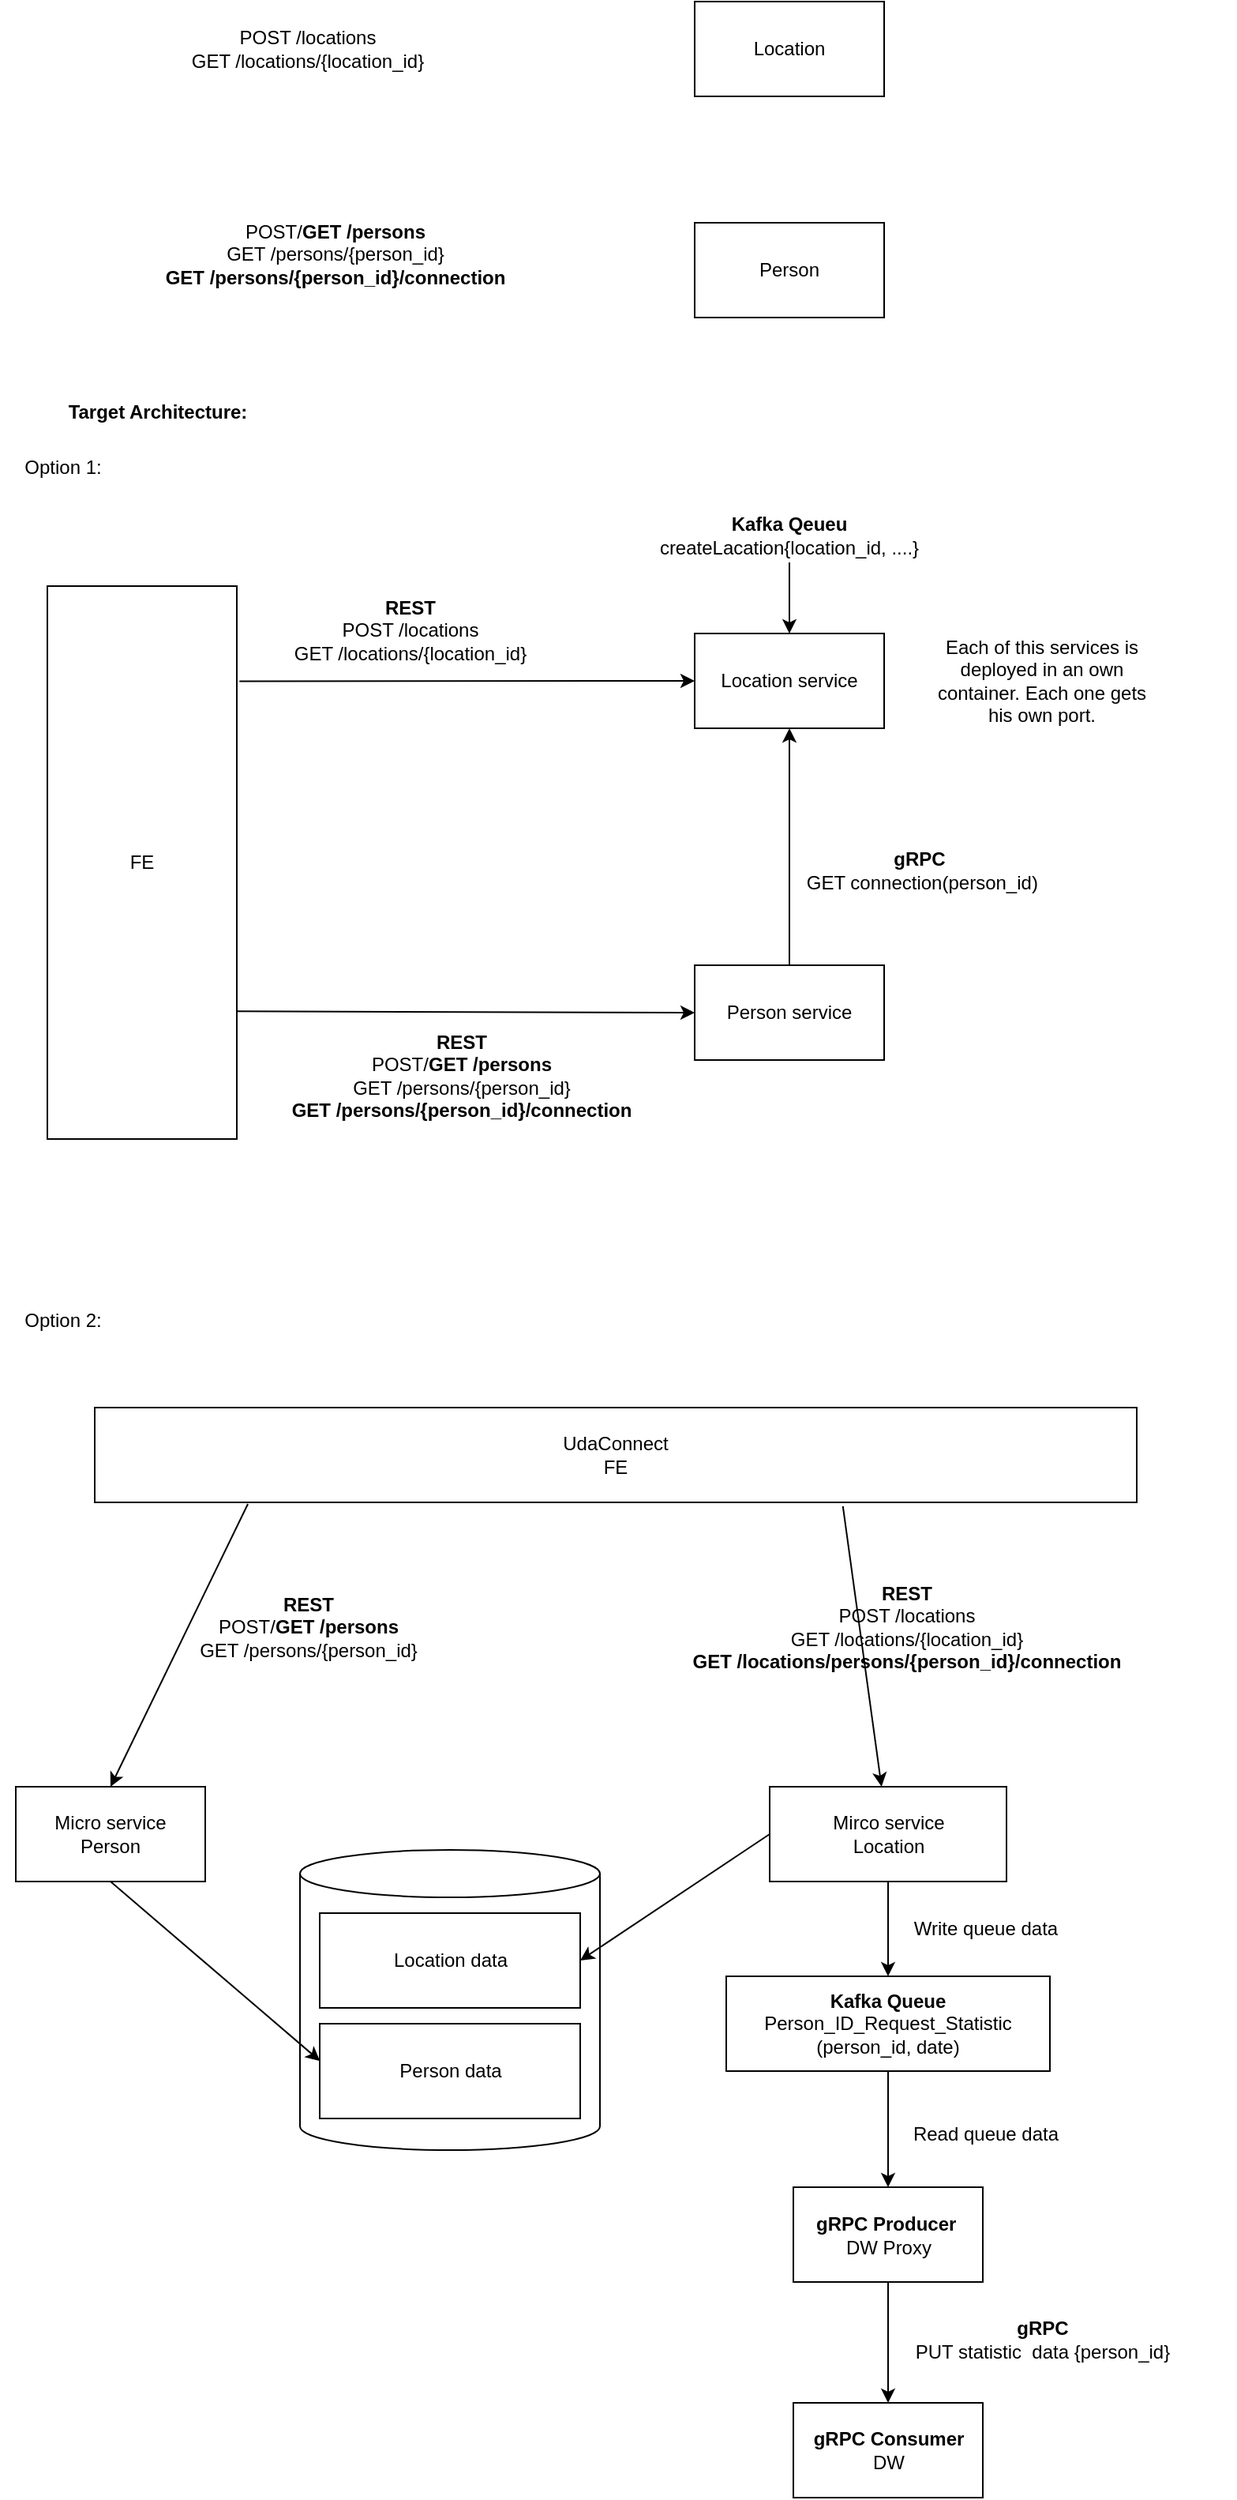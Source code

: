 <mxfile version="26.0.16">
  <diagram name="Seite-1" id="_zT3OAEahzkbqdZ5a259">
    <mxGraphModel dx="989" dy="659" grid="1" gridSize="10" guides="1" tooltips="1" connect="1" arrows="1" fold="1" page="1" pageScale="1" pageWidth="827" pageHeight="1169" math="0" shadow="0">
      <root>
        <mxCell id="0" />
        <mxCell id="1" parent="0" />
        <mxCell id="nHJjI6LfFv6qpHkcayVa-1" value="Location" style="rounded=0;whiteSpace=wrap;html=1;" parent="1" vertex="1">
          <mxGeometry x="500" y="310" width="120" height="60" as="geometry" />
        </mxCell>
        <mxCell id="nHJjI6LfFv6qpHkcayVa-2" value="POST /locations&lt;div&gt;GET /locations/{location_id}&lt;/div&gt;" style="text;html=1;align=center;verticalAlign=middle;whiteSpace=wrap;rounded=0;" parent="1" vertex="1">
          <mxGeometry x="170" y="322.5" width="170" height="35" as="geometry" />
        </mxCell>
        <mxCell id="nHJjI6LfFv6qpHkcayVa-3" value="Person" style="rounded=0;whiteSpace=wrap;html=1;" parent="1" vertex="1">
          <mxGeometry x="500" y="450" width="120" height="60" as="geometry" />
        </mxCell>
        <mxCell id="nHJjI6LfFv6qpHkcayVa-4" value="POST/&lt;b&gt;GET /persons&lt;/b&gt;&lt;div&gt;GET /persons/{person_id}&lt;/div&gt;&lt;div&gt;&lt;b&gt;GET /persons/{person_id}/connection&lt;/b&gt;&lt;/div&gt;" style="text;html=1;align=center;verticalAlign=middle;whiteSpace=wrap;rounded=0;" parent="1" vertex="1">
          <mxGeometry x="150" y="430" width="245" height="80" as="geometry" />
        </mxCell>
        <mxCell id="nHJjI6LfFv6qpHkcayVa-5" value="&lt;b&gt;Target Architecture:&lt;/b&gt;" style="text;html=1;align=center;verticalAlign=middle;whiteSpace=wrap;rounded=0;" parent="1" vertex="1">
          <mxGeometry x="60" y="555" width="200" height="30" as="geometry" />
        </mxCell>
        <mxCell id="nHJjI6LfFv6qpHkcayVa-6" value="Location service" style="rounded=0;whiteSpace=wrap;html=1;" parent="1" vertex="1">
          <mxGeometry x="500" y="710" width="120" height="60" as="geometry" />
        </mxCell>
        <mxCell id="nHJjI6LfFv6qpHkcayVa-7" value="&lt;div&gt;&lt;b&gt;Kafka Qeueu&lt;/b&gt;&lt;/div&gt;&lt;div&gt;createLacation{location_id, ....}&lt;/div&gt;" style="text;html=1;align=center;verticalAlign=middle;whiteSpace=wrap;rounded=0;" parent="1" vertex="1">
          <mxGeometry x="475" y="630" width="170" height="35" as="geometry" />
        </mxCell>
        <mxCell id="nHJjI6LfFv6qpHkcayVa-8" value="Person service" style="rounded=0;whiteSpace=wrap;html=1;" parent="1" vertex="1">
          <mxGeometry x="500" y="920" width="120" height="60" as="geometry" />
        </mxCell>
        <mxCell id="nHJjI6LfFv6qpHkcayVa-9" value="&lt;div&gt;&lt;b&gt;REST&lt;/b&gt;&lt;/div&gt;POST/&lt;b&gt;GET /persons&lt;/b&gt;&lt;div&gt;GET /persons/{person_id}&lt;/div&gt;&lt;div&gt;&lt;b&gt;GET /persons/{person_id}/connection&lt;/b&gt;&lt;/div&gt;" style="text;html=1;align=center;verticalAlign=middle;whiteSpace=wrap;rounded=0;" parent="1" vertex="1">
          <mxGeometry x="230" y="950" width="245" height="80" as="geometry" />
        </mxCell>
        <mxCell id="nHJjI6LfFv6qpHkcayVa-10" value="&lt;div&gt;&lt;b&gt;gRPC&lt;/b&gt;&lt;/div&gt;&lt;div&gt;&amp;nbsp;GET connection(&lt;span style=&quot;background-color: transparent; color: light-dark(rgb(0, 0, 0), rgb(255, 255, 255));&quot;&gt;person_id&lt;/span&gt;&lt;span style=&quot;background-color: transparent; color: light-dark(rgb(0, 0, 0), rgb(255, 255, 255));&quot;&gt;)&lt;/span&gt;&lt;/div&gt;" style="text;html=1;align=center;verticalAlign=middle;whiteSpace=wrap;rounded=0;" parent="1" vertex="1">
          <mxGeometry x="520" y="820" width="245" height="80" as="geometry" />
        </mxCell>
        <mxCell id="nHJjI6LfFv6qpHkcayVa-11" value="" style="endArrow=classic;html=1;rounded=0;exitX=0.5;exitY=0;exitDx=0;exitDy=0;" parent="1" source="nHJjI6LfFv6qpHkcayVa-8" target="nHJjI6LfFv6qpHkcayVa-6" edge="1">
          <mxGeometry width="50" height="50" relative="1" as="geometry">
            <mxPoint x="430" y="800" as="sourcePoint" />
            <mxPoint x="480" y="750" as="targetPoint" />
          </mxGeometry>
        </mxCell>
        <mxCell id="nHJjI6LfFv6qpHkcayVa-12" value="&lt;div&gt;&lt;b&gt;REST&lt;/b&gt;&lt;/div&gt;POST /locations&lt;div&gt;GET /locations/{location_id}&lt;/div&gt;" style="text;html=1;align=center;verticalAlign=middle;whiteSpace=wrap;rounded=0;" parent="1" vertex="1">
          <mxGeometry x="235" y="690" width="170" height="35" as="geometry" />
        </mxCell>
        <mxCell id="nHJjI6LfFv6qpHkcayVa-13" value="" style="endArrow=classic;html=1;rounded=0;entryX=0.5;entryY=0;entryDx=0;entryDy=0;" parent="1" source="nHJjI6LfFv6qpHkcayVa-7" target="nHJjI6LfFv6qpHkcayVa-6" edge="1">
          <mxGeometry width="50" height="50" relative="1" as="geometry">
            <mxPoint x="430" y="870" as="sourcePoint" />
            <mxPoint x="560" y="700" as="targetPoint" />
          </mxGeometry>
        </mxCell>
        <mxCell id="nHJjI6LfFv6qpHkcayVa-15" value="" style="endArrow=classic;html=1;rounded=0;entryX=0;entryY=0.5;entryDx=0;entryDy=0;exitX=1.014;exitY=0.172;exitDx=0;exitDy=0;exitPerimeter=0;" parent="1" source="nHJjI6LfFv6qpHkcayVa-35" target="nHJjI6LfFv6qpHkcayVa-6" edge="1">
          <mxGeometry width="50" height="50" relative="1" as="geometry">
            <mxPoint x="430" y="870" as="sourcePoint" />
            <mxPoint x="480" y="820" as="targetPoint" />
          </mxGeometry>
        </mxCell>
        <mxCell id="nHJjI6LfFv6qpHkcayVa-16" value="" style="endArrow=classic;html=1;rounded=0;exitX=0.985;exitY=0.769;exitDx=0;exitDy=0;entryX=0;entryY=0.5;entryDx=0;entryDy=0;exitPerimeter=0;" parent="1" source="nHJjI6LfFv6qpHkcayVa-35" target="nHJjI6LfFv6qpHkcayVa-8" edge="1">
          <mxGeometry width="50" height="50" relative="1" as="geometry">
            <mxPoint x="430" y="870" as="sourcePoint" />
            <mxPoint x="480" y="820" as="targetPoint" />
          </mxGeometry>
        </mxCell>
        <mxCell id="nHJjI6LfFv6qpHkcayVa-17" value="Each of this services is deployed in an own container. Each one gets his own port." style="text;html=1;align=center;verticalAlign=middle;whiteSpace=wrap;rounded=0;" parent="1" vertex="1">
          <mxGeometry x="650" y="695" width="140" height="90" as="geometry" />
        </mxCell>
        <mxCell id="nHJjI6LfFv6qpHkcayVa-18" value="Mirco service&lt;div&gt;Location&lt;/div&gt;" style="rounded=0;whiteSpace=wrap;html=1;" parent="1" vertex="1">
          <mxGeometry x="547.5" y="1440" width="150" height="60" as="geometry" />
        </mxCell>
        <mxCell id="nHJjI6LfFv6qpHkcayVa-20" value="Micro service&lt;div&gt;Person&lt;/div&gt;" style="rounded=0;whiteSpace=wrap;html=1;" parent="1" vertex="1">
          <mxGeometry x="70" y="1440" width="120" height="60" as="geometry" />
        </mxCell>
        <mxCell id="nHJjI6LfFv6qpHkcayVa-21" value="&lt;div&gt;&lt;b&gt;REST&lt;/b&gt;&lt;/div&gt;POST/&lt;b&gt;GET /persons&lt;/b&gt;&lt;div&gt;GET /persons/{person_id}&lt;/div&gt;" style="text;html=1;align=center;verticalAlign=middle;whiteSpace=wrap;rounded=0;" parent="1" vertex="1">
          <mxGeometry x="132.5" y="1298.75" width="245" height="80" as="geometry" />
        </mxCell>
        <mxCell id="nHJjI6LfFv6qpHkcayVa-24" value="&lt;div&gt;&lt;b&gt;REST&lt;/b&gt;&lt;/div&gt;POST /locations&lt;div&gt;GET /locations/{location_id}&lt;/div&gt;&lt;div&gt;&lt;b&gt;GET /locations/persons/&lt;/b&gt;&lt;b style=&quot;background-color: transparent; color: light-dark(rgb(0, 0, 0), rgb(255, 255, 255));&quot;&gt;{person_id}/&lt;/b&gt;&lt;b style=&quot;background-color: transparent; color: light-dark(rgb(0, 0, 0), rgb(255, 255, 255));&quot;&gt;connection&lt;/b&gt;&lt;/div&gt;" style="text;html=1;align=center;verticalAlign=middle;whiteSpace=wrap;rounded=0;" parent="1" vertex="1">
          <mxGeometry x="487.5" y="1290" width="292.5" height="97.5" as="geometry" />
        </mxCell>
        <mxCell id="nHJjI6LfFv6qpHkcayVa-26" value="" style="endArrow=classic;html=1;rounded=0;exitX=0.718;exitY=1.04;exitDx=0;exitDy=0;exitPerimeter=0;" parent="1" source="nHJjI6LfFv6qpHkcayVa-37" target="nHJjI6LfFv6qpHkcayVa-18" edge="1">
          <mxGeometry width="50" height="50" relative="1" as="geometry">
            <mxPoint x="420" y="1540" as="sourcePoint" />
            <mxPoint x="470" y="1490" as="targetPoint" />
          </mxGeometry>
        </mxCell>
        <mxCell id="nHJjI6LfFv6qpHkcayVa-27" value="" style="endArrow=classic;html=1;rounded=0;exitX=0.147;exitY=1.017;exitDx=0;exitDy=0;entryX=0.5;entryY=0;entryDx=0;entryDy=0;exitPerimeter=0;" parent="1" source="nHJjI6LfFv6qpHkcayVa-37" target="nHJjI6LfFv6qpHkcayVa-20" edge="1">
          <mxGeometry width="50" height="50" relative="1" as="geometry">
            <mxPoint x="420" y="1440" as="sourcePoint" />
            <mxPoint x="470" y="1390" as="targetPoint" />
          </mxGeometry>
        </mxCell>
        <mxCell id="nHJjI6LfFv6qpHkcayVa-30" value="Option 1:" style="text;html=1;align=center;verticalAlign=middle;whiteSpace=wrap;rounded=0;" parent="1" vertex="1">
          <mxGeometry x="70" y="590" width="60" height="30" as="geometry" />
        </mxCell>
        <mxCell id="nHJjI6LfFv6qpHkcayVa-35" value="FE" style="rounded=0;whiteSpace=wrap;html=1;" parent="1" vertex="1">
          <mxGeometry x="90" y="680" width="120" height="350" as="geometry" />
        </mxCell>
        <mxCell id="nHJjI6LfFv6qpHkcayVa-36" value="Option 2:" style="text;html=1;align=center;verticalAlign=middle;whiteSpace=wrap;rounded=0;" parent="1" vertex="1">
          <mxGeometry x="70" y="1130" width="60" height="30" as="geometry" />
        </mxCell>
        <mxCell id="nHJjI6LfFv6qpHkcayVa-37" value="&lt;div&gt;UdaConnect&lt;/div&gt;FE" style="rounded=0;whiteSpace=wrap;html=1;" parent="1" vertex="1">
          <mxGeometry x="120" y="1200" width="660" height="60" as="geometry" />
        </mxCell>
        <mxCell id="nHJjI6LfFv6qpHkcayVa-39" value="" style="endArrow=classic;html=1;rounded=0;" parent="1" source="nHJjI6LfFv6qpHkcayVa-18" target="LDU3y5ZQ-DsYPxBbFVkd-7" edge="1">
          <mxGeometry width="50" height="50" relative="1" as="geometry">
            <mxPoint x="612.0" y="1478.26" as="sourcePoint" />
            <mxPoint x="610" y="1450" as="targetPoint" />
          </mxGeometry>
        </mxCell>
        <mxCell id="nHJjI6LfFv6qpHkcayVa-41" value="" style="endArrow=classic;html=1;rounded=0;exitX=0.5;exitY=1;exitDx=0;exitDy=0;entryX=0.5;entryY=0;entryDx=0;entryDy=0;" parent="1" source="LDU3y5ZQ-DsYPxBbFVkd-7" target="nHJjI6LfFv6qpHkcayVa-42" edge="1">
          <mxGeometry width="50" height="50" relative="1" as="geometry">
            <mxPoint x="610" y="1640" as="sourcePoint" />
            <mxPoint x="400" y="1370" as="targetPoint" />
          </mxGeometry>
        </mxCell>
        <mxCell id="nHJjI6LfFv6qpHkcayVa-42" value="&lt;b&gt;gRPC Producer&amp;nbsp;&lt;/b&gt;&lt;div&gt;DW Proxy&lt;/div&gt;" style="rounded=0;whiteSpace=wrap;html=1;" parent="1" vertex="1">
          <mxGeometry x="562.5" y="1693.5" width="120" height="60" as="geometry" />
        </mxCell>
        <mxCell id="nHJjI6LfFv6qpHkcayVa-44" value="&lt;div&gt;&lt;b&gt;gRPC&lt;/b&gt;&lt;/div&gt;&lt;div&gt;PUT statistic&amp;nbsp; data {person_id}&lt;/div&gt;" style="text;html=1;align=center;verticalAlign=middle;whiteSpace=wrap;rounded=0;" parent="1" vertex="1">
          <mxGeometry x="597.5" y="1750" width="245" height="80" as="geometry" />
        </mxCell>
        <mxCell id="LDU3y5ZQ-DsYPxBbFVkd-1" value="" style="shape=cylinder3;whiteSpace=wrap;html=1;boundedLbl=1;backgroundOutline=1;size=15;" parent="1" vertex="1">
          <mxGeometry x="250" y="1480" width="190" height="190" as="geometry" />
        </mxCell>
        <mxCell id="LDU3y5ZQ-DsYPxBbFVkd-3" value="Location data" style="rounded=0;whiteSpace=wrap;html=1;" parent="1" vertex="1">
          <mxGeometry x="262.5" y="1520" width="165" height="60" as="geometry" />
        </mxCell>
        <mxCell id="LDU3y5ZQ-DsYPxBbFVkd-4" value="Person data" style="rounded=0;whiteSpace=wrap;html=1;" parent="1" vertex="1">
          <mxGeometry x="262.5" y="1590" width="165" height="60" as="geometry" />
        </mxCell>
        <mxCell id="LDU3y5ZQ-DsYPxBbFVkd-5" value="" style="endArrow=classic;html=1;rounded=0;exitX=0.5;exitY=1;exitDx=0;exitDy=0;entryX=0.001;entryY=0.393;entryDx=0;entryDy=0;entryPerimeter=0;" parent="1" source="nHJjI6LfFv6qpHkcayVa-20" target="LDU3y5ZQ-DsYPxBbFVkd-4" edge="1">
          <mxGeometry width="50" height="50" relative="1" as="geometry">
            <mxPoint x="530" y="1500" as="sourcePoint" />
            <mxPoint x="580" y="1450" as="targetPoint" />
          </mxGeometry>
        </mxCell>
        <mxCell id="LDU3y5ZQ-DsYPxBbFVkd-6" value="" style="endArrow=classic;html=1;rounded=0;exitX=0;exitY=0.5;exitDx=0;exitDy=0;entryX=1;entryY=0.5;entryDx=0;entryDy=0;" parent="1" source="nHJjI6LfFv6qpHkcayVa-18" target="LDU3y5ZQ-DsYPxBbFVkd-3" edge="1">
          <mxGeometry width="50" height="50" relative="1" as="geometry">
            <mxPoint x="530" y="1500" as="sourcePoint" />
            <mxPoint x="580" y="1450" as="targetPoint" />
          </mxGeometry>
        </mxCell>
        <mxCell id="LDU3y5ZQ-DsYPxBbFVkd-7" value="&lt;div&gt;&lt;b&gt;Kafka Queue&lt;/b&gt;&lt;/div&gt;&lt;div&gt;Person_ID_Request_Statistic&lt;/div&gt;&lt;div&gt;(person_id, date)&lt;/div&gt;" style="rounded=0;whiteSpace=wrap;html=1;" parent="1" vertex="1">
          <mxGeometry x="520" y="1560" width="205" height="60" as="geometry" />
        </mxCell>
        <mxCell id="Sj1aqXOUYS9-GOZ1qgiR-1" value="&lt;div&gt;&lt;b&gt;gRPC Consumer&lt;/b&gt;&lt;/div&gt;DW" style="rounded=0;whiteSpace=wrap;html=1;" parent="1" vertex="1">
          <mxGeometry x="562.5" y="1830" width="120" height="60" as="geometry" />
        </mxCell>
        <mxCell id="Sj1aqXOUYS9-GOZ1qgiR-4" value="" style="endArrow=classic;html=1;rounded=0;entryX=0.5;entryY=0;entryDx=0;entryDy=0;exitX=0.5;exitY=1;exitDx=0;exitDy=0;" parent="1" source="nHJjI6LfFv6qpHkcayVa-42" target="Sj1aqXOUYS9-GOZ1qgiR-1" edge="1">
          <mxGeometry width="50" height="50" relative="1" as="geometry">
            <mxPoint x="460" y="1480" as="sourcePoint" />
            <mxPoint x="510" y="1430" as="targetPoint" />
          </mxGeometry>
        </mxCell>
        <mxCell id="XCSNdVs58UKTeJL8U6PU-1" value="&lt;div&gt;Read queue data&lt;/div&gt;" style="text;html=1;align=center;verticalAlign=middle;whiteSpace=wrap;rounded=0;" vertex="1" parent="1">
          <mxGeometry x="597.5" y="1640" width="172.5" height="40" as="geometry" />
        </mxCell>
        <mxCell id="XCSNdVs58UKTeJL8U6PU-2" value="&lt;div&gt;Write queue data&lt;/div&gt;" style="text;html=1;align=center;verticalAlign=middle;whiteSpace=wrap;rounded=0;" vertex="1" parent="1">
          <mxGeometry x="597.5" y="1510" width="172.5" height="40" as="geometry" />
        </mxCell>
      </root>
    </mxGraphModel>
  </diagram>
</mxfile>
